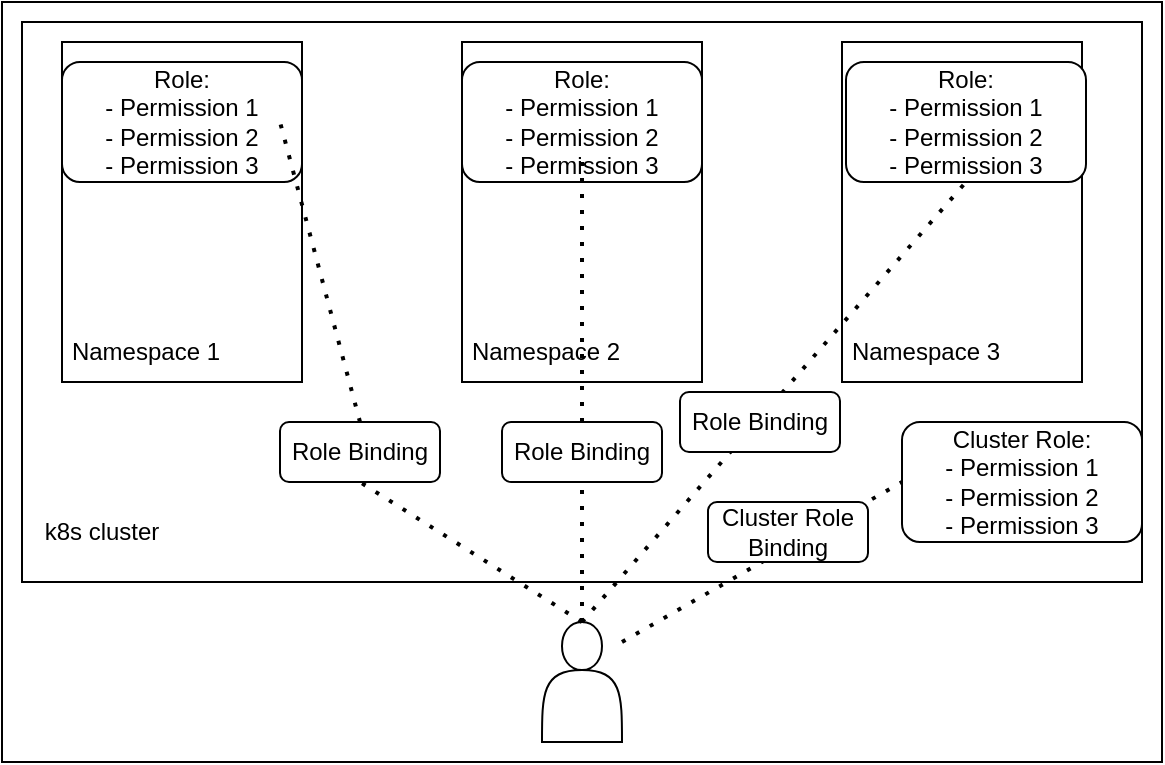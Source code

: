 <mxfile version="24.3.1" type="device">
  <diagram name="Página-1" id="KM52wiOO5Fkb4vjMn1n8">
    <mxGraphModel dx="1026" dy="549" grid="1" gridSize="10" guides="1" tooltips="1" connect="1" arrows="1" fold="1" page="1" pageScale="1" pageWidth="827" pageHeight="1169" math="0" shadow="0">
      <root>
        <mxCell id="0" />
        <mxCell id="1" parent="0" />
        <mxCell id="SeKSxrOhnKXh1HSvLfsh-1" value="" style="rounded=0;whiteSpace=wrap;html=1;" vertex="1" parent="1">
          <mxGeometry x="110" y="120" width="580" height="380" as="geometry" />
        </mxCell>
        <mxCell id="DzYWUUFF_3GewZH_z49w-2" value="" style="rounded=0;whiteSpace=wrap;html=1;" parent="1" vertex="1">
          <mxGeometry x="120" y="130" width="560" height="280" as="geometry" />
        </mxCell>
        <mxCell id="DzYWUUFF_3GewZH_z49w-3" value="k8s cluster" style="text;html=1;align=center;verticalAlign=middle;whiteSpace=wrap;rounded=0;" parent="1" vertex="1">
          <mxGeometry x="130" y="370" width="60" height="30" as="geometry" />
        </mxCell>
        <mxCell id="DzYWUUFF_3GewZH_z49w-10" value="" style="shape=actor;whiteSpace=wrap;html=1;" parent="1" vertex="1">
          <mxGeometry x="380" y="430" width="40" height="60" as="geometry" />
        </mxCell>
        <mxCell id="DzYWUUFF_3GewZH_z49w-12" value="" style="rounded=0;whiteSpace=wrap;html=1;" parent="1" vertex="1">
          <mxGeometry x="140" y="140" width="120" height="170" as="geometry" />
        </mxCell>
        <mxCell id="DzYWUUFF_3GewZH_z49w-13" value="" style="rounded=0;whiteSpace=wrap;html=1;" parent="1" vertex="1">
          <mxGeometry x="340" y="140" width="120" height="170" as="geometry" />
        </mxCell>
        <mxCell id="DzYWUUFF_3GewZH_z49w-14" value="" style="rounded=0;whiteSpace=wrap;html=1;" parent="1" vertex="1">
          <mxGeometry x="530" y="140" width="120" height="170" as="geometry" />
        </mxCell>
        <mxCell id="DzYWUUFF_3GewZH_z49w-15" value="&lt;div&gt;Namespace 1&lt;/div&gt;" style="text;html=1;align=center;verticalAlign=middle;whiteSpace=wrap;rounded=0;" parent="1" vertex="1">
          <mxGeometry x="142" y="280" width="80" height="30" as="geometry" />
        </mxCell>
        <mxCell id="DzYWUUFF_3GewZH_z49w-16" value="&lt;div&gt;Namespace 2&lt;br&gt;&lt;/div&gt;" style="text;html=1;align=center;verticalAlign=middle;whiteSpace=wrap;rounded=0;" parent="1" vertex="1">
          <mxGeometry x="342" y="280" width="80" height="30" as="geometry" />
        </mxCell>
        <mxCell id="DzYWUUFF_3GewZH_z49w-17" value="&lt;div&gt;Namespace 3&lt;/div&gt;" style="text;html=1;align=center;verticalAlign=middle;whiteSpace=wrap;rounded=0;" parent="1" vertex="1">
          <mxGeometry x="532" y="280" width="80" height="30" as="geometry" />
        </mxCell>
        <mxCell id="DzYWUUFF_3GewZH_z49w-18" value="" style="rounded=1;whiteSpace=wrap;html=1;" parent="1" vertex="1">
          <mxGeometry x="140" y="150" width="120" height="60" as="geometry" />
        </mxCell>
        <mxCell id="DzYWUUFF_3GewZH_z49w-19" value="&lt;div&gt;Role:&lt;/div&gt;&lt;div&gt;- Permission 1&lt;/div&gt;&lt;div&gt;- Permission 2&lt;/div&gt;&lt;div&gt;- Permission 3&lt;br&gt;&lt;/div&gt;" style="text;html=1;align=center;verticalAlign=middle;whiteSpace=wrap;rounded=0;" parent="1" vertex="1">
          <mxGeometry x="151" y="165" width="98" height="30" as="geometry" />
        </mxCell>
        <mxCell id="DzYWUUFF_3GewZH_z49w-20" value="" style="rounded=1;whiteSpace=wrap;html=1;" parent="1" vertex="1">
          <mxGeometry x="340" y="150" width="120" height="60" as="geometry" />
        </mxCell>
        <mxCell id="DzYWUUFF_3GewZH_z49w-21" value="&lt;div&gt;Role:&lt;/div&gt;&lt;div&gt;- Permission 1&lt;/div&gt;&lt;div&gt;- Permission 2&lt;/div&gt;&lt;div&gt;- Permission 3&lt;br&gt;&lt;/div&gt;" style="text;html=1;align=center;verticalAlign=middle;whiteSpace=wrap;rounded=0;" parent="1" vertex="1">
          <mxGeometry x="351" y="165" width="98" height="30" as="geometry" />
        </mxCell>
        <mxCell id="DzYWUUFF_3GewZH_z49w-22" value="" style="rounded=1;whiteSpace=wrap;html=1;" parent="1" vertex="1">
          <mxGeometry x="532" y="150" width="120" height="60" as="geometry" />
        </mxCell>
        <mxCell id="DzYWUUFF_3GewZH_z49w-23" value="&lt;div&gt;Role:&lt;/div&gt;&lt;div&gt;- Permission 1&lt;/div&gt;&lt;div&gt;- Permission 2&lt;/div&gt;&lt;div&gt;- Permission 3&lt;br&gt;&lt;/div&gt;" style="text;html=1;align=center;verticalAlign=middle;whiteSpace=wrap;rounded=0;" parent="1" vertex="1">
          <mxGeometry x="543" y="165" width="98" height="30" as="geometry" />
        </mxCell>
        <mxCell id="DzYWUUFF_3GewZH_z49w-24" value="" style="rounded=1;whiteSpace=wrap;html=1;" parent="1" vertex="1">
          <mxGeometry x="560" y="330" width="120" height="60" as="geometry" />
        </mxCell>
        <mxCell id="DzYWUUFF_3GewZH_z49w-25" value="&lt;div&gt;Cluster Role:&lt;/div&gt;&lt;div&gt;- Permission 1&lt;/div&gt;&lt;div&gt;- Permission 2&lt;/div&gt;&lt;div&gt;- Permission 3&lt;br&gt;&lt;/div&gt;" style="text;html=1;align=center;verticalAlign=middle;whiteSpace=wrap;rounded=0;" parent="1" vertex="1">
          <mxGeometry x="571" y="345" width="98" height="30" as="geometry" />
        </mxCell>
        <mxCell id="DzYWUUFF_3GewZH_z49w-26" value="" style="endArrow=none;dashed=1;html=1;dashPattern=1 3;strokeWidth=2;rounded=0;exitX=0.5;exitY=0;exitDx=0;exitDy=0;entryX=1;entryY=0.5;entryDx=0;entryDy=0;" parent="1" source="DzYWUUFF_3GewZH_z49w-31" target="DzYWUUFF_3GewZH_z49w-19" edge="1">
          <mxGeometry width="50" height="50" relative="1" as="geometry">
            <mxPoint x="380" y="390" as="sourcePoint" />
            <mxPoint x="430" y="340" as="targetPoint" />
          </mxGeometry>
        </mxCell>
        <mxCell id="DzYWUUFF_3GewZH_z49w-27" value="" style="endArrow=none;dashed=1;html=1;dashPattern=1 3;strokeWidth=2;rounded=0;exitX=0.5;exitY=0;exitDx=0;exitDy=0;entryX=0.5;entryY=1;entryDx=0;entryDy=0;" parent="1" source="DzYWUUFF_3GewZH_z49w-33" target="DzYWUUFF_3GewZH_z49w-21" edge="1">
          <mxGeometry width="50" height="50" relative="1" as="geometry">
            <mxPoint x="410" y="440" as="sourcePoint" />
            <mxPoint x="259" y="190" as="targetPoint" />
          </mxGeometry>
        </mxCell>
        <mxCell id="DzYWUUFF_3GewZH_z49w-28" value="" style="endArrow=none;dashed=1;html=1;dashPattern=1 3;strokeWidth=2;rounded=0;exitX=0.5;exitY=0;exitDx=0;exitDy=0;entryX=0.5;entryY=1;entryDx=0;entryDy=0;" parent="1" source="DzYWUUFF_3GewZH_z49w-10" target="DzYWUUFF_3GewZH_z49w-22" edge="1">
          <mxGeometry width="50" height="50" relative="1" as="geometry">
            <mxPoint x="410" y="440" as="sourcePoint" />
            <mxPoint x="410" y="205" as="targetPoint" />
          </mxGeometry>
        </mxCell>
        <mxCell id="DzYWUUFF_3GewZH_z49w-29" value="" style="endArrow=none;dashed=1;html=1;dashPattern=1 3;strokeWidth=2;rounded=0;entryX=0;entryY=0.5;entryDx=0;entryDy=0;" parent="1" target="DzYWUUFF_3GewZH_z49w-24" edge="1">
          <mxGeometry width="50" height="50" relative="1" as="geometry">
            <mxPoint x="420" y="440" as="sourcePoint" />
            <mxPoint x="420" y="215" as="targetPoint" />
          </mxGeometry>
        </mxCell>
        <mxCell id="DzYWUUFF_3GewZH_z49w-32" value="" style="endArrow=none;dashed=1;html=1;dashPattern=1 3;strokeWidth=2;rounded=0;exitX=0.5;exitY=0;exitDx=0;exitDy=0;entryX=0.5;entryY=1;entryDx=0;entryDy=0;" parent="1" source="DzYWUUFF_3GewZH_z49w-10" target="DzYWUUFF_3GewZH_z49w-31" edge="1">
          <mxGeometry width="50" height="50" relative="1" as="geometry">
            <mxPoint x="400" y="430" as="sourcePoint" />
            <mxPoint x="249" y="180" as="targetPoint" />
          </mxGeometry>
        </mxCell>
        <mxCell id="DzYWUUFF_3GewZH_z49w-31" value="Role Binding" style="rounded=1;whiteSpace=wrap;html=1;" parent="1" vertex="1">
          <mxGeometry x="249" y="330" width="80" height="30" as="geometry" />
        </mxCell>
        <mxCell id="DzYWUUFF_3GewZH_z49w-34" value="" style="endArrow=none;dashed=1;html=1;dashPattern=1 3;strokeWidth=2;rounded=0;exitX=0.5;exitY=0;exitDx=0;exitDy=0;entryX=0.5;entryY=1;entryDx=0;entryDy=0;" parent="1" source="DzYWUUFF_3GewZH_z49w-10" target="DzYWUUFF_3GewZH_z49w-33" edge="1">
          <mxGeometry width="50" height="50" relative="1" as="geometry">
            <mxPoint x="400" y="430" as="sourcePoint" />
            <mxPoint x="400" y="195" as="targetPoint" />
          </mxGeometry>
        </mxCell>
        <mxCell id="DzYWUUFF_3GewZH_z49w-33" value="Role Binding" style="rounded=1;whiteSpace=wrap;html=1;" parent="1" vertex="1">
          <mxGeometry x="360" y="330" width="80" height="30" as="geometry" />
        </mxCell>
        <mxCell id="DzYWUUFF_3GewZH_z49w-35" value="Role Binding" style="rounded=1;whiteSpace=wrap;html=1;" parent="1" vertex="1">
          <mxGeometry x="449" y="315" width="80" height="30" as="geometry" />
        </mxCell>
        <mxCell id="DzYWUUFF_3GewZH_z49w-37" value="Cluster Role Binding" style="rounded=1;whiteSpace=wrap;html=1;" parent="1" vertex="1">
          <mxGeometry x="463" y="370" width="80" height="30" as="geometry" />
        </mxCell>
      </root>
    </mxGraphModel>
  </diagram>
</mxfile>
